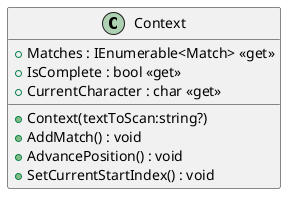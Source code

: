 @startuml
class Context {
    + Context(textToScan:string?)
    + Matches : IEnumerable<Match> <<get>>
    + IsComplete : bool <<get>>
    + CurrentCharacter : char <<get>>
    + AddMatch() : void
    + AdvancePosition() : void
    + SetCurrentStartIndex() : void
}
@enduml
